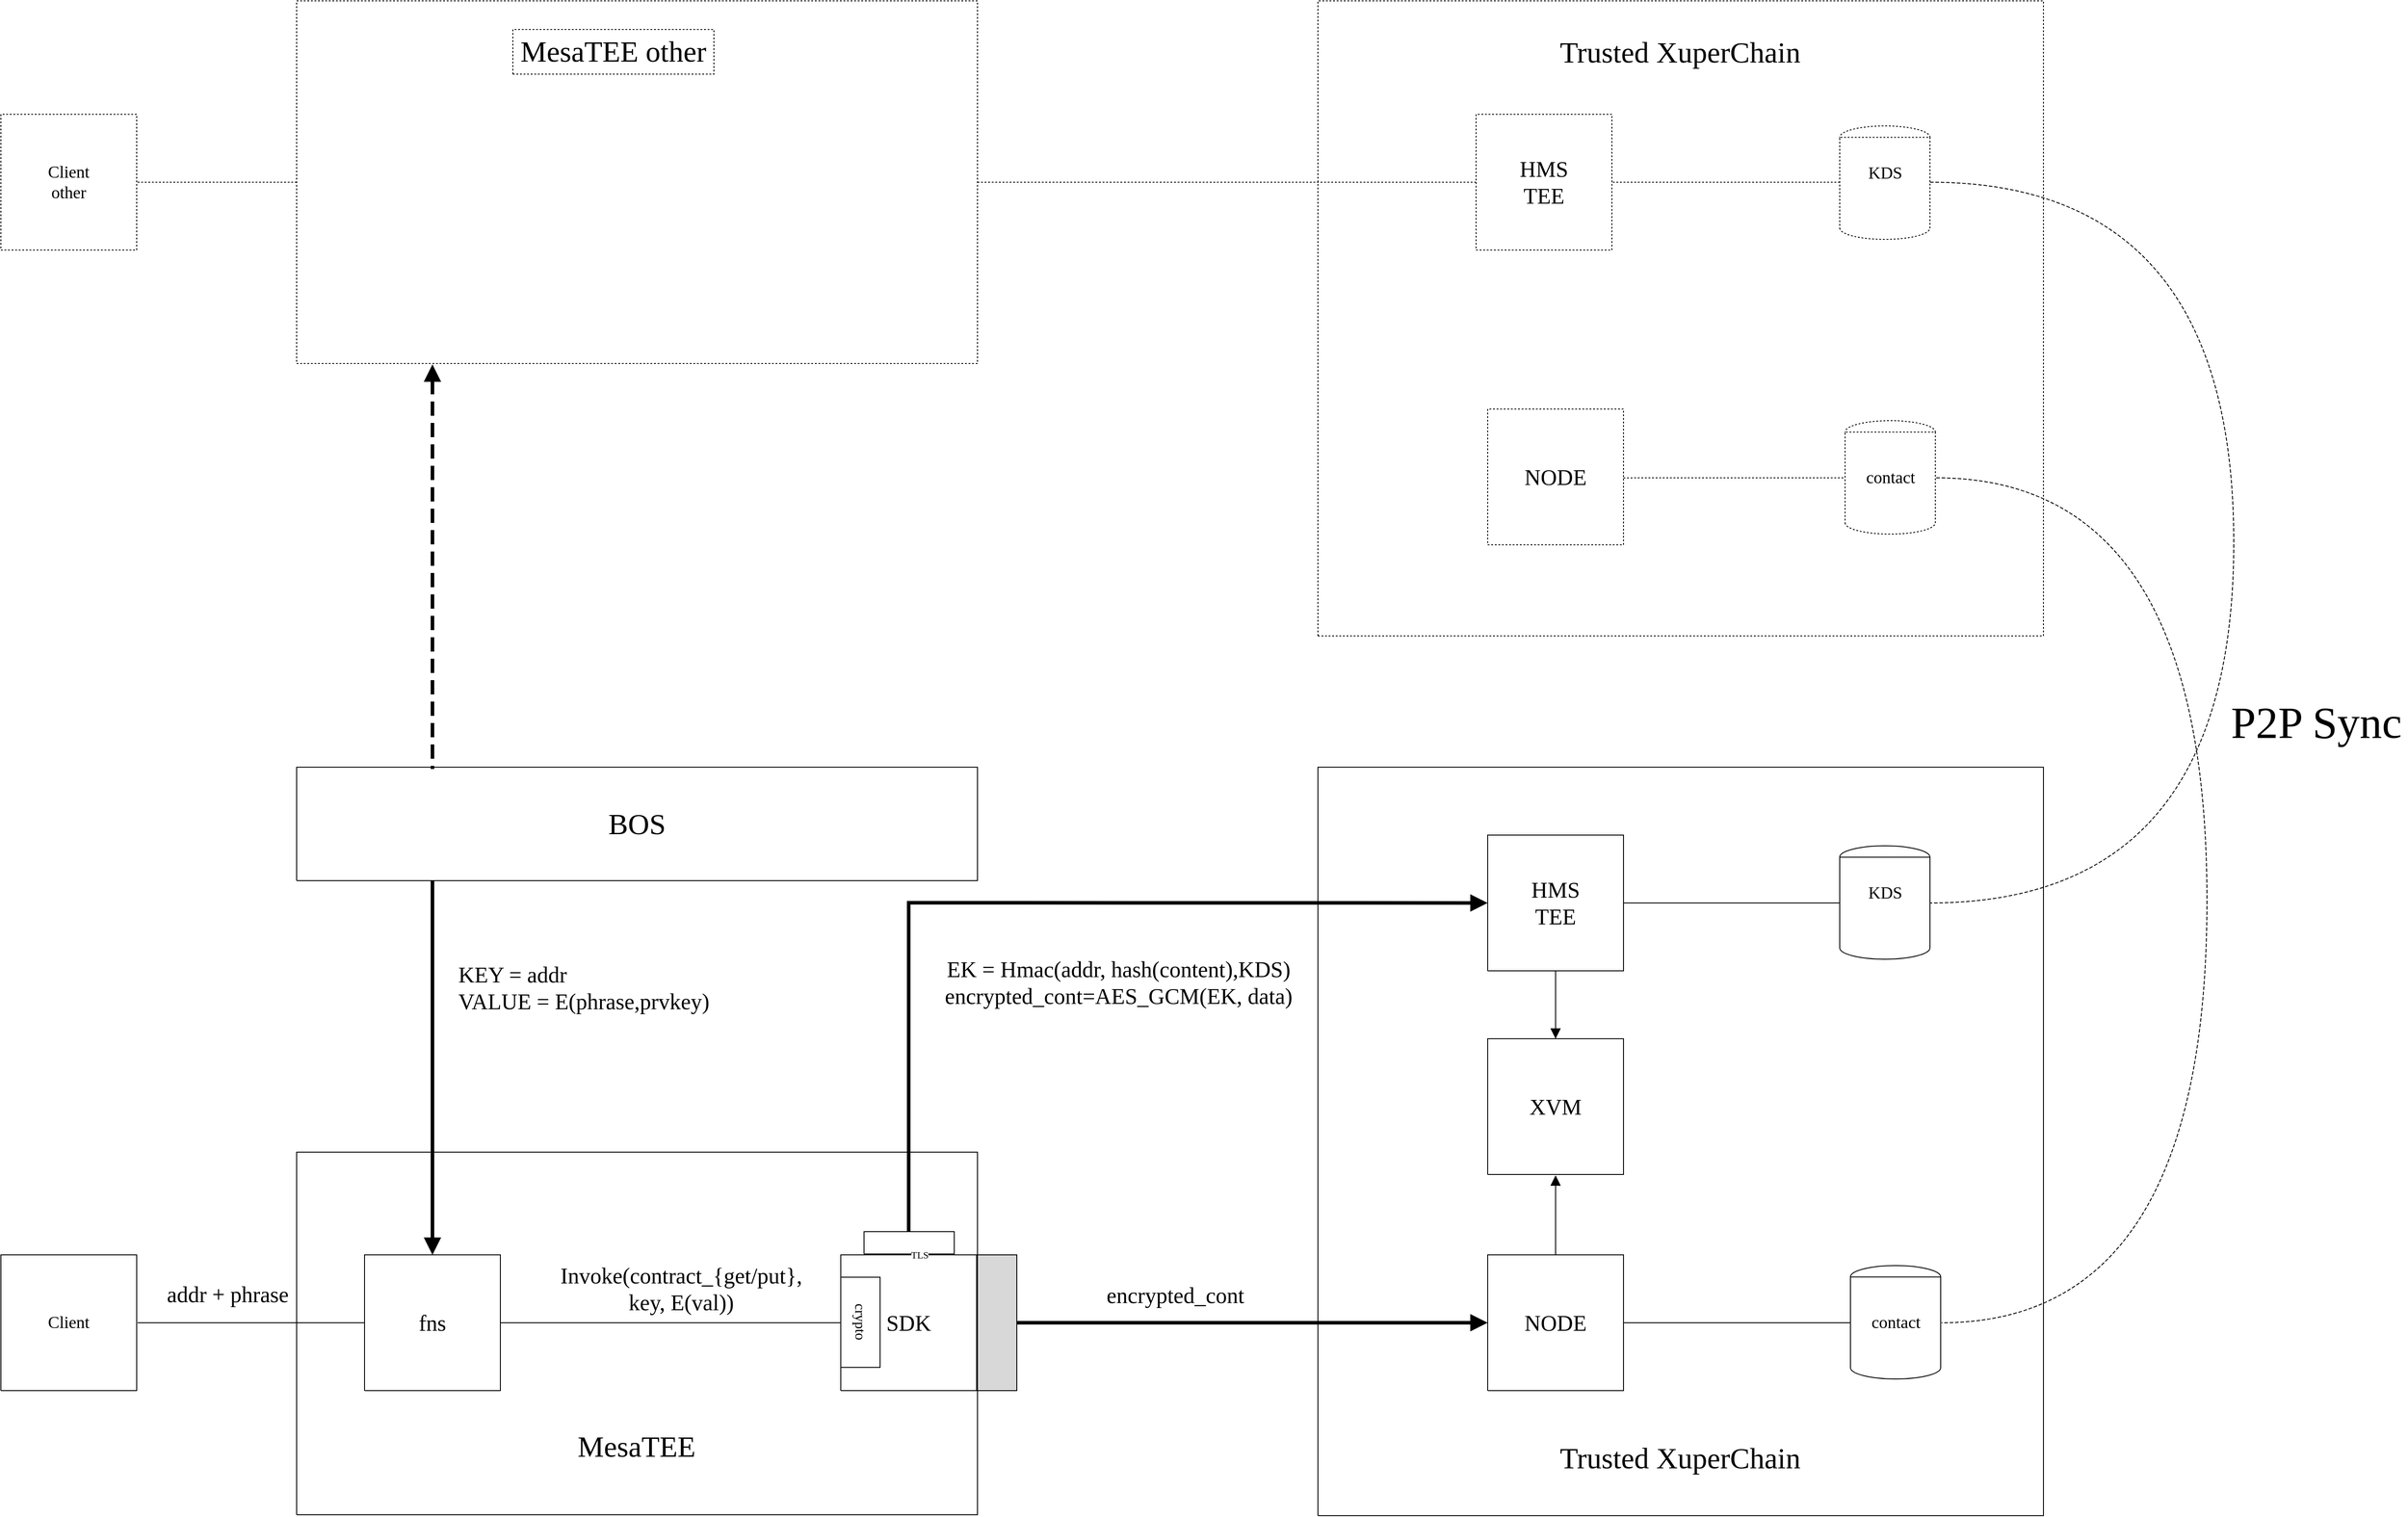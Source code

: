 <mxfile version="13.1.0" type="device"><diagram name="Page-1" id="Page-1"><mxGraphModel dx="3365" dy="1853" grid="1" gridSize="10" guides="1" tooltips="1" connect="1" arrows="1" fold="1" page="1" pageScale="1" pageWidth="827" pageHeight="1169" math="0" shadow="0"><root><mxCell id="0"/><mxCell id="1" value="Connector" parent="0"/><mxCell id="2" style="vsdxID=31;fillColor=#FFFFFF;gradientColor=none;shape=stencil(nZBLDoAgDERP0z3SIyjew0SURgSD+Lu9kMZoXLhwN9O+tukAlrNpJg1SzDH4QW/URgNYgZTkjA4UkwJUgGXng+6DX1zLfmoymdXo17xh5zmRJ6Q42BWCfc2oJfdAr+Yv+AP9Cb7OJ3H/2JG1HNGz/84klThPVCc=);labelBackgroundColor=none;rounded=0;html=1;whiteSpace=wrap;" parent="1" vertex="1"><mxGeometry x="762" y="1520" width="762" height="406" as="geometry"/></mxCell><mxCell id="3" style="vsdxID=13;fillColor=#FFFFFF;gradientColor=none;shape=stencil(nZBLDoAgDERP0z3SIyjew0SURgSD+Lu9kMZoXLhwN9O+tukAlrNpJg1SzDH4QW/URgNYgZTkjA4UkwJUgGXng+6DX1zLfmoymdXo17xh5zmRJ6Q42BWCfc2oJfdAr+Yv+AP9Cb7OJ3H/2JG1HNGz/84klThPVCc=);labelBackgroundColor=none;rounded=0;html=1;whiteSpace=wrap;" parent="1" vertex="1"><mxGeometry x="1905" y="1089" width="812" height="838" as="geometry"/></mxCell><mxCell id="4" value="&lt;font style=&quot;font-size:25px;font-family:Calibri;color:#000000;direction:ltr;letter-spacing:0px;line-height:120%;opacity:1&quot;&gt;SDK&lt;br/&gt;&lt;/font&gt;" style="verticalAlign=middle;align=center;vsdxID=1;fillColor=#FFFFFF;gradientColor=none;shape=stencil(nZBLDoAgDERP0z3SIyjew0SURgSD+Lu9kMZoXLhwN9O+tukAlrNpJg1SzDH4QW/URgNYgZTkjA4UkwJUgGXng+6DX1zLfmoymdXo17xh5zmRJ6Q42BWCfc2oJfdAr+Yv+AP9Cb7OJ3H/2JG1HNGz/84klThPVCc=);labelBackgroundColor=none;rounded=0;html=1;whiteSpace=wrap;" parent="1" vertex="1"><mxGeometry x="1371" y="1635" width="152" height="152" as="geometry"/></mxCell><mxCell id="5" value="&lt;font style=&quot;font-size:25px;font-family:Calibri;color:#000000;direction:ltr;letter-spacing:0px;line-height:120%;opacity:1&quot;&gt;HMS&lt;br/&gt;TEE&lt;br/&gt;&lt;/font&gt;" style="verticalAlign=middle;align=center;vsdxID=2;fillColor=#FFFFFF;gradientColor=none;shape=stencil(nZBLDoAgDERP0z3SIyjew0SURgSD+Lu9kMZoXLhwN9O+tukAlrNpJg1SzDH4QW/URgNYgZTkjA4UkwJUgGXng+6DX1zLfmoymdXo17xh5zmRJ6Q42BWCfc2oJfdAr+Yv+AP9Cb7OJ3H/2JG1HNGz/84klThPVCc=);labelBackgroundColor=none;rounded=0;html=1;whiteSpace=wrap;" parent="1" vertex="1"><mxGeometry x="2095" y="1165" width="152" height="152" as="geometry"/></mxCell><mxCell id="6" value="&lt;font style=&quot;font-size:25px;font-family:Calibri;color:#000000;direction:ltr;letter-spacing:0px;line-height:120%;opacity:1&quot;&gt;NODE&lt;br/&gt;&lt;/font&gt;" style="verticalAlign=middle;align=center;vsdxID=3;fillColor=#FFFFFF;gradientColor=none;shape=stencil(nZBLDoAgDERP0z3SIyjew0SURgSD+Lu9kMZoXLhwN9O+tukAlrNpJg1SzDH4QW/URgNYgZTkjA4UkwJUgGXng+6DX1zLfmoymdXo17xh5zmRJ6Q42BWCfc2oJfdAr+Yv+AP9Cb7OJ3H/2JG1HNGz/84klThPVCc=);labelBackgroundColor=none;rounded=0;html=1;whiteSpace=wrap;" parent="1" vertex="1"><mxGeometry x="2095" y="1635" width="152" height="152" as="geometry"/></mxCell><mxCell id="7" value="&lt;font style=&quot;font-size:25px;font-family:Calibri;color:#000000;direction:ltr;letter-spacing:0px;line-height:120%;opacity:1&quot;&gt;XVM&lt;br/&gt;&lt;/font&gt;" style="verticalAlign=middle;align=center;vsdxID=9;fillColor=#FFFFFF;gradientColor=none;shape=stencil(nZBLDoAgDERP0z3SIyjew0SURgSD+Lu9kMZoXLhwN9O+tukAlrNpJg1SzDH4QW/URgNYgZTkjA4UkwJUgGXng+6DX1zLfmoymdXo17xh5zmRJ6Q42BWCfc2oJfdAr+Yv+AP9Cb7OJ3H/2JG1HNGz/84klThPVCc=);labelBackgroundColor=none;rounded=0;html=1;whiteSpace=wrap;" parent="1" vertex="1"><mxGeometry x="2095" y="1393" width="152" height="152" as="geometry"/></mxCell><mxCell id="58" style="vsdxID=12;edgeStyle=none;startArrow=block;endArrow=none;startSize=9;endSize=9;spacingTop=0;spacingBottom=0;spacingLeft=0;spacingRight=0;verticalAlign=middle;html=1;labelBackgroundColor=#ffffff;rounded=0;" parent="1" edge="1"><mxGeometry relative="1" as="geometry"><mxPoint x="12" as="offset"/><Array as="points"/><mxPoint x="2171" y="1546" as="sourcePoint"/><mxPoint x="2171" y="1635" as="targetPoint"/></mxGeometry></mxCell><mxCell id="8" style="vsdxID=14;fillColor=#FFFFFF;gradientColor=none;shape=stencil(vVHRDsIgDPwaHkkQ4hfM+R+N6xgRx1LQ4d8LKcZpfPLBt7veXdu0wnRxggWFVjFROOPqhjQJcxBau3lCcqkgYXphujEQWgrXeWC+QHVWdAm32iFzTtWEVndmO6ZHdgKdikTNqfdspeZtND+TXzupLCG7KCkkSC7Mb0M9kEVZpsjRg205luKKuGzKP+/1v60KeB15dN7zj7b651NKiR9q+gc=);labelBackgroundColor=none;rounded=0;html=1;whiteSpace=wrap;" parent="1" vertex="1"><mxGeometry x="2489" y="1177" width="101" height="127" as="geometry"/></mxCell><mxCell id="9" style="vsdxID=15;fillColor=#FFFFFF;gradientColor=none;shape=stencil(nZHPDsIgDMafhiMJg3jwPOd7ENdtRISloMO3F1KMzn8Hb/3aX/s1LVNtmPQMTIoQ0R9hMX2cmNoxKY2bAE3MEVMdU+3gEUb0Z9eTnnUhS3TylzIhUZ8oHVJcSW1J7onUeMglrOSmoljZpup0lx9HicR1MoGjjzoa71auVuMIPNvwwepxVQoLwPyWrotZ4+C7c/OD/ZdcHyYHj3sOxlp6x3P99f45Rb9T3Q0=);labelBackgroundColor=none;rounded=0;html=1;whiteSpace=wrap;" parent="8" vertex="1"><mxGeometry width="101" height="127" as="geometry"/></mxCell><mxCell id="10" value="&lt;font style=&quot;font-size:19px;font-family:Calibri;color:#000000;direction:ltr;letter-spacing:0px;line-height:120%;opacity:1&quot;&gt;KDS&lt;br/&gt;&lt;br/&gt;&lt;/font&gt;" style="text;vsdxID=14;fillColor=none;gradientColor=none;labelBackgroundColor=none;rounded=0;html=1;whiteSpace=wrap;verticalAlign=middle;align=center;strokeColor=none;;html=1;" parent="8" vertex="1"><mxGeometry width="101.6" height="127" as="geometry"/></mxCell><mxCell id="11" style="vsdxID=20;fillColor=#FFFFFF;gradientColor=none;shape=stencil(vVHRDsIgDPwaHkkQ4hfM+R+N6xgRx1LQ4d8LKcZpfPLBt7veXdu0wnRxggWFVjFROOPqhjQJcxBau3lCcqkgYXphujEQWgrXeWC+QHVWdAm32iFzTtWEVndmO6ZHdgKdikTNqfdspeZtND+TXzupLCG7KCkkSC7Mb0M9kEVZpsjRg205luKKuGzKP+/1v60KeB15dN7zj7b651NKiR9q+gc=);labelBackgroundColor=none;rounded=0;html=1;whiteSpace=wrap;" parent="1" vertex="1"><mxGeometry x="2501" y="1647" width="101" height="127" as="geometry"/></mxCell><mxCell id="12" style="vsdxID=21;fillColor=#FFFFFF;gradientColor=none;shape=stencil(nZHPDsIgDMafhiMJg3jwPOd7ENdtRISloMO3F1KMzn8Hb/3aX/s1LVNtmPQMTIoQ0R9hMX2cmNoxKY2bAE3MEVMdU+3gEUb0Z9eTnnUhS3TylzIhUZ8oHVJcSW1J7onUeMglrOSmoljZpup0lx9HicR1MoGjjzoa71auVuMIPNvwwepxVQoLwPyWrotZ4+C7c/OD/ZdcHyYHj3sOxlp6x3P99f45Rb9T3Q0=);labelBackgroundColor=none;rounded=0;html=1;whiteSpace=wrap;" parent="11" vertex="1"><mxGeometry width="101" height="127" as="geometry"/></mxCell><mxCell id="13" value="&lt;font style=&quot;font-size:19px;font-family:Calibri;color:#000000;direction:ltr;letter-spacing:0px;line-height:120%;opacity:1&quot;&gt;contact&lt;br/&gt;&lt;/font&gt;" style="text;vsdxID=20;fillColor=none;gradientColor=none;labelBackgroundColor=none;rounded=0;html=1;whiteSpace=wrap;verticalAlign=middle;align=center;strokeColor=none;;html=1;" parent="11" vertex="1"><mxGeometry width="101.6" height="127" as="geometry"/></mxCell><mxCell id="14" value="&lt;font style=&quot;font-size:25px;font-family:Calibri;color:#000000;direction:ltr;letter-spacing:0px;line-height:120%;opacity:1&quot;&gt;fns&lt;br/&gt;&lt;/font&gt;" style="verticalAlign=middle;align=center;vsdxID=23;fillColor=#FFFFFF;gradientColor=none;shape=stencil(nZBLDoAgDERP0z3SIyjew0SURgSD+Lu9kMZoXLhwN9O+tukAlrNpJg1SzDH4QW/URgNYgZTkjA4UkwJUgGXng+6DX1zLfmoymdXo17xh5zmRJ6Q42BWCfc2oJfdAr+Yv+AP9Cb7OJ3H/2JG1HNGz/84klThPVCc=);labelBackgroundColor=none;rounded=0;html=1;whiteSpace=wrap;" parent="1" vertex="1"><mxGeometry x="838" y="1635" width="152" height="152" as="geometry"/></mxCell><mxCell id="15" value="&lt;font style=&quot;font-size:25px;font-family:Calibri;color:#000000;direction:ltr;letter-spacing:0px;line-height:120%;opacity:1&quot;&gt;Invoke(contract_{get/put}, &lt;br/&gt;key, E(val))&lt;br/&gt;&lt;/font&gt;" style="verticalAlign=middle;align=center;vsdxID=27;fillColor=none;gradientColor=none;shape=stencil(nZBLDoAgDERP0z3SIyjew0SURgSD+Lu9kMZoXLhwN9O+tukAlrNpJg1SzDH4QW/URgNYgZTkjA4UkwJUgGXng+6DX1zLfmoymdXo17xh5zmRJ6Q42BWCfc2oJfdAr+Yv+AP9Cb7OJ3H/2JG1HNGz/84klThPVCc=);strokeColor=none;labelBackgroundColor=none;rounded=0;html=1;whiteSpace=wrap;" parent="1" vertex="1"><mxGeometry x="1023" y="1641" width="339" height="63" as="geometry"/></mxCell><mxCell id="16" value="&lt;font style=&quot;font-size:25px;font-family:Calibri;color:#000000;direction:ltr;letter-spacing:0px;line-height:120%;opacity:1&quot;&gt;EK = Hmac(addr, hash(content),KDS)&lt;br/&gt;encrypted_cont=AES_GCM(EK, data)&lt;br/&gt;&lt;/font&gt;" style="verticalAlign=middle;align=center;vsdxID=29;fillColor=none;gradientColor=none;shape=stencil(nZBLDoAgDERP0z3SIyjew0SURgSD+Lu9kMZoXLhwN9O+tukAlrNpJg1SzDH4QW/URgNYgZTkjA4UkwJUgGXng+6DX1zLfmoymdXo17xh5zmRJ6Q42BWCfc2oJfdAr+Yv+AP9Cb7OJ3H/2JG1HNGz/84klThPVCc=);strokeColor=none;labelBackgroundColor=none;rounded=0;html=1;whiteSpace=wrap;" parent="1" vertex="1"><mxGeometry x="1384" y="1266" width="596" height="127" as="geometry"/></mxCell><mxCell id="17" value="&lt;font style=&quot;font-size:33px;font-family:Calibri;color:#000000;direction:ltr;letter-spacing:0px;line-height:120%;opacity:1&quot;&gt;MesaTEE&lt;br/&gt;&lt;/font&gt;" style="verticalAlign=middle;align=center;vsdxID=32;fillColor=none;gradientColor=none;shape=stencil(nZBLDoAgDERP0z3SIyjew0SURgSD+Lu9kMZoXLhwN9O+tukAlrNpJg1SzDH4QW/URgNYgZTkjA4UkwJUgGXng+6DX1zLfmoymdXo17xh5zmRJ6Q42BWCfc2oJfdAr+Yv+AP9Cb7OJ3H/2JG1HNGz/84klThPVCc=);strokeColor=none;labelBackgroundColor=none;rounded=0;html=1;whiteSpace=wrap;" parent="1" vertex="1"><mxGeometry x="1030" y="1825" width="225" height="50" as="geometry"/></mxCell><mxCell id="18" style="vsdxID=34;fillColor=#FFFFFF;gradientColor=none;shape=stencil(nZBLDoAgDERP0z3SIyjew0SURgSD+Lu9kMZoXLhwN9O+tukAlrNpJg1SzDH4QW/URgNYgZTkjA4UkwJUgGXng+6DX1zLfmoymdXo17xh5zmRJ6Q42BWCfc2oJfdAr+Yv+AP9Cb7OJ3H/2JG1HNGz/84klThPVCc=);labelBackgroundColor=none;rounded=0;html=1;whiteSpace=wrap;" parent="1" vertex="1"><mxGeometry x="1371" y="1660" width="44" height="101" as="geometry"/></mxCell><mxCell id="19" value="&lt;font style=&quot;font-size:16px;font-family:Calibri;color:#000000;direction:ltr;letter-spacing:0px;line-height:120%;opacity:1&quot;&gt;crypto&lt;br/&gt;&lt;/font&gt;" style="text;vsdxID=34;fillColor=none;gradientColor=none;labelBackgroundColor=none;rounded=0;html=1;whiteSpace=wrap;verticalAlign=middle;align=center;strokeColor=none;horizontal=0;rotation=179.43;;html=1;" parent="18" vertex="1"><mxGeometry y="-0.6" width="44.45" height="101.6" as="geometry"/></mxCell><mxCell id="20" value="&lt;font style=&quot;font-size:19px;font-family:Calibri;color:#000000;direction:ltr;letter-spacing:0px;line-height:120%;opacity:1&quot;&gt;Client&lt;br/&gt;&lt;/font&gt;" style="verticalAlign=middle;align=center;vsdxID=37;fillColor=#FFFFFF;gradientColor=none;shape=stencil(nZBLDoAgDERP0z3SIyjew0SURgSD+Lu9kMZoXLhwN9O+tukAlrNpJg1SzDH4QW/URgNYgZTkjA4UkwJUgGXng+6DX1zLfmoymdXo17xh5zmRJ6Q42BWCfc2oJfdAr+Yv+AP9Cb7OJ3H/2JG1HNGz/84klThPVCc=);labelBackgroundColor=none;rounded=0;html=1;whiteSpace=wrap;" parent="1" vertex="1"><mxGeometry x="431" y="1635" width="152" height="152" as="geometry"/></mxCell><mxCell id="21" value="&lt;font style=&quot;font-size:33px;font-family:Calibri;color:#000000;direction:ltr;letter-spacing:0px;line-height:120%;opacity:1&quot;&gt;BOS&lt;br/&gt;&lt;/font&gt;" style="verticalAlign=middle;align=center;vsdxID=38;fillColor=#FFFFFF;gradientColor=none;shape=stencil(nZBLDoAgDERP0z3SIyjew0SURgSD+Lu9kMZoXLhwN9O+tukAlrNpJg1SzDH4QW/URgNYgZTkjA4UkwJUgGXng+6DX1zLfmoymdXo17xh5zmRJ6Q42BWCfc2oJfdAr+Yv+AP9Cb7OJ3H/2JG1HNGz/84klThPVCc=);labelBackgroundColor=none;rounded=0;html=1;whiteSpace=wrap;" parent="1" vertex="1"><mxGeometry x="762" y="1089" width="762" height="127" as="geometry"/></mxCell><mxCell id="22" style="vsdxID=39;fillColor=#FFFFFF;gradientColor=none;shape=stencil(nZBLDoAgDERP0z3SIyjew0SURgSD+Lu9kMZoXLhwN9O+tukAlrNpJg1SzDH4QW/URgNYgZTkjA4UkwJUgGXng+6DX1zLfmoymdXo17xh5zmRJ6Q42BWCfc2oJfdAr+Yv+AP9Cb7OJ3H/2JG1HNGz/84klThPVCc=);labelBackgroundColor=none;rounded=0;html=1;whiteSpace=wrap;" parent="1" vertex="1"><mxGeometry x="1397" y="1609" width="101" height="25" as="geometry"/></mxCell><mxCell id="23" style="vsdxID=51;fillColor=#d8d8d8;gradientColor=none;shape=stencil(nZBLDoAgDERP0z3SIyjew0SURgSD+Lu9kMZoXLhwN9O+tukAlrNpJg1SzDH4QW/URgNYgZTkjA4UkwJUgGXng+6DX1zLfmoymdXo17xh5zmRJ6Q42BWCfc2oJfdAr+Yv+AP9Cb7OJ3H/2JG1HNGz/84klThPVCc=);labelBackgroundColor=none;rounded=0;html=1;whiteSpace=wrap;" parent="1" vertex="1"><mxGeometry x="1524" y="1635" width="44" height="152" as="geometry"/></mxCell><mxCell id="24" value="&lt;p style=&quot;align:left;margin-left:0;margin-right:0;margin-top:0px;margin-bottom:0px;text-indent:0;valign:middle;direction:ltr;&quot;&gt;&lt;font style=&quot;font-size:25px;font-family:Calibri;color:#000000;direction:ltr;letter-spacing:0px;line-height:120%;opacity:1&quot;&gt;KEY = addr&lt;br/&gt;VALUE = E(phrase,prvkey)&lt;br/&gt;&lt;/font&gt;&lt;/p&gt;" style="verticalAlign=middle;align=left;vsdxID=53;fillColor=none;gradientColor=none;shape=stencil(nZBLDoAgDERP0z3SIyjew0SURgSD+Lu9kMZoXLhwN9O+tukAlrNpJg1SzDH4QW/URgNYgZTkjA4UkwJUgGXng+6DX1zLfmoymdXo17xh5zmRJ6Q42BWCfc2oJfdAr+Yv+AP9Cb7OJ3H/2JG1HNGz/84klThPVCc=);strokeColor=none;labelBackgroundColor=none;rounded=0;html=1;whiteSpace=wrap;" parent="1" vertex="1"><mxGeometry x="941" y="1285" width="469" height="101" as="geometry"/></mxCell><mxCell id="25" value="&lt;font style=&quot;font-size:33px;font-family:Calibri;color:#000000;direction:ltr;letter-spacing:0px;line-height:120%;opacity:1&quot;&gt;Trusted XuperChain&lt;br/&gt;&lt;/font&gt;" style="verticalAlign=middle;align=center;vsdxID=54;fillColor=none;gradientColor=none;shape=stencil(nZBLDoAgDERP0z3SIyjew0SURgSD+Lu9kMZoXLhwN9O+tukAlrNpJg1SzDH4QW/URgNYgZTkjA4UkwJUgGXng+6DX1zLfmoymdXo17xh5zmRJ6Q42BWCfc2oJfdAr+Yv+AP9Cb7OJ3H/2JG1HNGz/84klThPVCc=);strokeColor=none;labelBackgroundColor=none;rounded=0;html=1;whiteSpace=wrap;" parent="1" vertex="1"><mxGeometry x="2141" y="1812" width="339" height="101" as="geometry"/></mxCell><mxCell id="26" value="&lt;font style=&quot;font-size:25px;font-family:Calibri;color:#000000;direction:ltr;letter-spacing:0px;line-height:120%;opacity:1&quot;&gt;encrypted_cont&lt;br/&gt;&lt;/font&gt;" style="verticalAlign=middle;align=center;vsdxID=57;fillColor=none;gradientColor=none;shape=stencil(nZBLDoAgDERP0z3SIyjew0SURgSD+Lu9kMZoXLhwN9O+tukAlrNpJg1SzDH4QW/URgNYgZTkjA4UkwJUgGXng+6DX1zLfmoymdXo17xh5zmRJ6Q42BWCfc2oJfdAr+Yv+AP9Cb7OJ3H/2JG1HNGz/84klThPVCc=);strokeColor=none;labelBackgroundColor=none;rounded=0;html=1;whiteSpace=wrap;" parent="1" vertex="1"><mxGeometry x="1511" y="1616" width="469" height="127" as="geometry"/></mxCell><mxCell id="27" value="&lt;font style=&quot;font-size:25px;font-family:Calibri;color:#000000;direction:ltr;letter-spacing:0px;line-height:120%;opacity:1&quot;&gt;addr + phrase&lt;br/&gt;&lt;/font&gt;" style="verticalAlign=middle;align=center;vsdxID=58;fillColor=none;gradientColor=none;shape=stencil(nZBLDoAgDERP0z3SIyjew0SURgSD+Lu9kMZoXLhwN9O+tukAlrNpJg1SzDH4QW/URgNYgZTkjA4UkwJUgGXng+6DX1zLfmoymdXo17xh5zmRJ6Q42BWCfc2oJfdAr+Yv+AP9Cb7OJ3H/2JG1HNGz/84klThPVCc=);strokeColor=none;labelBackgroundColor=none;rounded=0;html=1;whiteSpace=wrap;" parent="1" vertex="1"><mxGeometry x="597" y="1660" width="176" height="38" as="geometry"/></mxCell><mxCell id="28" style="vsdxID=60;fillColor=#FFFFFF;gradientColor=none;shape=stencil(nZBLDoAgDERP0z3SIyjew0SURgSD+Lu9kMZoXLhwN9O+tukAlrNpJg1SzDH4QW/URgNYgZTkjA4UkwJUgGXng+6DX1zLfmoymdXo17xh5zmRJ6Q42BWCfc2oJfdAr+Yv+AP9Cb7OJ3H/2JG1HNGz/84klThPVCc=);dashed=1;dashPattern=2.00 2.00;labelBackgroundColor=none;rounded=0;html=1;whiteSpace=wrap;" parent="1" vertex="1"><mxGeometry x="762" y="231" width="762" height="406" as="geometry"/></mxCell><mxCell id="29" style="vsdxID=61;fillColor=#FFFFFF;gradientColor=none;shape=stencil(nZBLDoAgDERP0z3SIyjew0SURgSD+Lu9kMZoXLhwN9O+tukAlrNpJg1SzDH4QW/URgNYgZTkjA4UkwJUgGXng+6DX1zLfmoymdXo17xh5zmRJ6Q42BWCfc2oJfdAr+Yv+AP9Cb7OJ3H/2JG1HNGz/84klThPVCc=);dashed=1;dashPattern=2.00 2.00;labelBackgroundColor=none;rounded=0;html=1;whiteSpace=wrap;" parent="1" vertex="1"><mxGeometry x="1905" y="231" width="812" height="711" as="geometry"/></mxCell><mxCell id="30" value="&lt;font style=&quot;font-size:25px;font-family:Calibri;color:#000000;direction:ltr;letter-spacing:0px;line-height:120%;opacity:1&quot;&gt;HMS&lt;br/&gt;TEE&lt;br/&gt;&lt;/font&gt;" style="verticalAlign=middle;align=center;vsdxID=62;fillColor=#FFFFFF;gradientColor=none;shape=stencil(nZBLDoAgDERP0z3SIyjew0SURgSD+Lu9kMZoXLhwN9O+tukAlrNpJg1SzDH4QW/URgNYgZTkjA4UkwJUgGXng+6DX1zLfmoymdXo17xh5zmRJ6Q42BWCfc2oJfdAr+Yv+AP9Cb7OJ3H/2JG1HNGz/84klThPVCc=);dashed=1;dashPattern=2.00 2.00;labelBackgroundColor=none;rounded=0;html=1;whiteSpace=wrap;" parent="1" vertex="1"><mxGeometry x="2082" y="358" width="152" height="152" as="geometry"/></mxCell><mxCell id="31" value="&lt;font style=&quot;font-size:25px;font-family:Calibri;color:#000000;direction:ltr;letter-spacing:0px;line-height:120%;opacity:1&quot;&gt;NODE&lt;br/&gt;&lt;/font&gt;" style="verticalAlign=middle;align=center;vsdxID=63;fillColor=#FFFFFF;gradientColor=none;shape=stencil(nZBLDoAgDERP0z3SIyjew0SURgSD+Lu9kMZoXLhwN9O+tukAlrNpJg1SzDH4QW/URgNYgZTkjA4UkwJUgGXng+6DX1zLfmoymdXo17xh5zmRJ6Q42BWCfc2oJfdAr+Yv+AP9Cb7OJ3H/2JG1HNGz/84klThPVCc=);dashed=1;dashPattern=2.00 2.00;labelBackgroundColor=none;rounded=0;html=1;whiteSpace=wrap;" parent="1" vertex="1"><mxGeometry x="2095" y="688" width="152" height="152" as="geometry"/></mxCell><mxCell id="32" style="vsdxID=64;fillColor=#FFFFFF;gradientColor=none;shape=stencil(vVHRDsIgDPwaHkkQ4hfM+R+N6xgRx1LQ4d8LKcZpfPLBt7veXdu0wnRxggWFVjFROOPqhjQJcxBau3lCcqkgYXphujEQWgrXeWC+QHVWdAm32iFzTtWEVndmO6ZHdgKdikTNqfdspeZtND+TXzupLCG7KCkkSC7Mb0M9kEVZpsjRg205luKKuGzKP+/1v60KeB15dN7zj7b651NKiR9q+gc=);dashed=1;dashPattern=2.00 2.00;labelBackgroundColor=none;rounded=0;html=1;whiteSpace=wrap;" parent="1" vertex="1"><mxGeometry x="2489" y="371" width="101" height="127" as="geometry"/></mxCell><mxCell id="33" style="vsdxID=65;fillColor=#FFFFFF;gradientColor=none;shape=stencil(nZHPDsIgDMafhiMJg3jwPOd7ENdtRISloMO3F1KMzn8Hb/3aX/s1LVNtmPQMTIoQ0R9hMX2cmNoxKY2bAE3MEVMdU+3gEUb0Z9eTnnUhS3TylzIhUZ8oHVJcSW1J7onUeMglrOSmoljZpup0lx9HicR1MoGjjzoa71auVuMIPNvwwepxVQoLwPyWrotZ4+C7c/OD/ZdcHyYHj3sOxlp6x3P99f45Rb9T3Q0=);dashed=1;dashPattern=2.00 2.00;labelBackgroundColor=none;rounded=0;html=1;whiteSpace=wrap;" parent="32" vertex="1"><mxGeometry width="101" height="127" as="geometry"/></mxCell><mxCell id="34" value="&lt;font style=&quot;font-size:19px;font-family:Calibri;color:#000000;direction:ltr;letter-spacing:0px;line-height:120%;opacity:1&quot;&gt;KDS&lt;br/&gt;&lt;br/&gt;&lt;/font&gt;" style="text;vsdxID=64;fillColor=none;gradientColor=none;dashed=1;dashPattern=2.00 2.00;labelBackgroundColor=none;rounded=0;html=1;whiteSpace=wrap;verticalAlign=middle;align=center;strokeColor=none;;html=1;" parent="32" vertex="1"><mxGeometry width="101.6" height="127" as="geometry"/></mxCell><mxCell id="35" style="vsdxID=66;fillColor=#FFFFFF;gradientColor=none;shape=stencil(vVHRDsIgDPwaHkkQ4hfM+R+N6xgRx1LQ4d8LKcZpfPLBt7veXdu0wnRxggWFVjFROOPqhjQJcxBau3lCcqkgYXphujEQWgrXeWC+QHVWdAm32iFzTtWEVndmO6ZHdgKdikTNqfdspeZtND+TXzupLCG7KCkkSC7Mb0M9kEVZpsjRg205luKKuGzKP+/1v60KeB15dN7zj7b651NKiR9q+gc=);dashed=1;dashPattern=2.00 2.00;labelBackgroundColor=none;rounded=0;html=1;whiteSpace=wrap;" parent="1" vertex="1"><mxGeometry x="2495" y="701" width="101" height="127" as="geometry"/></mxCell><mxCell id="36" style="vsdxID=67;fillColor=#FFFFFF;gradientColor=none;shape=stencil(nZHPDsIgDMafhiMJg3jwPOd7ENdtRISloMO3F1KMzn8Hb/3aX/s1LVNtmPQMTIoQ0R9hMX2cmNoxKY2bAE3MEVMdU+3gEUb0Z9eTnnUhS3TylzIhUZ8oHVJcSW1J7onUeMglrOSmoljZpup0lx9HicR1MoGjjzoa71auVuMIPNvwwepxVQoLwPyWrotZ4+C7c/OD/ZdcHyYHj3sOxlp6x3P99f45Rb9T3Q0=);dashed=1;dashPattern=2.00 2.00;labelBackgroundColor=none;rounded=0;html=1;whiteSpace=wrap;" parent="35" vertex="1"><mxGeometry width="101" height="127" as="geometry"/></mxCell><mxCell id="37" value="&lt;font style=&quot;font-size:19px;font-family:Calibri;color:#000000;direction:ltr;letter-spacing:0px;line-height:120%;opacity:1&quot;&gt;contact&lt;br/&gt;&lt;/font&gt;" style="text;vsdxID=66;fillColor=none;gradientColor=none;dashed=1;dashPattern=2.00 2.00;labelBackgroundColor=none;rounded=0;html=1;whiteSpace=wrap;verticalAlign=middle;align=center;strokeColor=none;;html=1;" parent="35" vertex="1"><mxGeometry width="101.6" height="127" as="geometry"/></mxCell><mxCell id="59" style="vsdxID=77;edgeStyle=none;dashed=1;dashPattern=4.00 2.00;startArrow=block;endArrow=none;startSize=9;endSize=9;strokeWidth=4;spacingTop=0;spacingBottom=0;spacingLeft=0;spacingRight=0;verticalAlign=middle;html=1;labelBackgroundColor=#ffffff;rounded=0;" parent="1" edge="1"><mxGeometry relative="1" as="geometry"><mxPoint x="12" as="offset"/><Array as="points"/><mxPoint x="914" y="638" as="sourcePoint"/><mxPoint x="914" y="1091" as="targetPoint"/></mxGeometry></mxCell><mxCell id="38" value="&lt;font style=&quot;font-size:33px;font-family:Calibri;color:#000000;direction:ltr;letter-spacing:0px;line-height:120%;opacity:1&quot;&gt;MesaTEE other&lt;br/&gt;&lt;/font&gt;" style="verticalAlign=middle;align=center;vsdxID=74;fillColor=none;gradientColor=none;shape=stencil(nZBLDoAgDERP0z3SIyjew0SURgSD+Lu9kMZoXLhwN9O+tukAlrNpJg1SzDH4QW/URgNYgZTkjA4UkwJUgGXng+6DX1zLfmoymdXo17xh5zmRJ6Q42BWCfc2oJfdAr+Yv+AP9Cb7OJ3H/2JG1HNGz/84klThPVCc=);dashed=1;dashPattern=2.00 2.00;labelBackgroundColor=none;rounded=0;html=1;whiteSpace=wrap;" parent="1" vertex="1"><mxGeometry x="1004" y="263" width="225" height="50" as="geometry"/></mxCell><mxCell id="39" value="&lt;font style=&quot;font-size:19px;font-family:Calibri;color:#000000;direction:ltr;letter-spacing:0px;line-height:120%;opacity:1&quot;&gt;Client&lt;br/&gt;other&lt;br/&gt;&lt;/font&gt;" style="verticalAlign=middle;align=center;vsdxID=78;fillColor=#FFFFFF;gradientColor=none;shape=stencil(nZBLDoAgDERP0z3SIyjew0SURgSD+Lu9kMZoXLhwN9O+tukAlrNpJg1SzDH4QW/URgNYgZTkjA4UkwJUgGXng+6DX1zLfmoymdXo17xh5zmRJ6Q42BWCfc2oJfdAr+Yv+AP9Cb7OJ3H/2JG1HNGz/84klThPVCc=);dashed=1;dashPattern=2.00 2.00;labelBackgroundColor=none;rounded=0;html=1;whiteSpace=wrap;" parent="1" vertex="1"><mxGeometry x="431" y="358" width="152" height="152" as="geometry"/></mxCell><mxCell id="40" value="&lt;font style=&quot;font-size:50px;font-family:Calibri;color:#000000;direction:ltr;letter-spacing:0px;line-height:120%;opacity:1&quot;&gt;P2P Sync&lt;br/&gt;&lt;/font&gt;" style="verticalAlign=middle;align=center;vsdxID=80;fillColor=none;gradientColor=none;shape=stencil(nZBLDoAgDERP0z3SIyjew0SURgSD+Lu9kMZoXLhwN9O+tukAlrNpJg1SzDH4QW/URgNYgZTkjA4UkwJUgGXng+6DX1zLfmoymdXo17xh5zmRJ6Q42BWCfc2oJfdAr+Yv+AP9Cb7OJ3H/2JG1HNGz/84klThPVCc=);strokeColor=none;labelBackgroundColor=none;rounded=0;html=1;whiteSpace=wrap;" parent="1" vertex="1"><mxGeometry x="2921" y="962" width="203" height="152" as="geometry"/></mxCell><mxCell id="41" value="&lt;font style=&quot;font-size:33px;font-family:Calibri;color:#000000;direction:ltr;letter-spacing:0px;line-height:120%;opacity:1&quot;&gt;Trusted XuperChain&lt;br/&gt;&lt;/font&gt;" style="verticalAlign=middle;align=center;vsdxID=82;fillColor=none;gradientColor=none;shape=stencil(nZBLDoAgDERP0z3SIyjew0SURgSD+Lu9kMZoXLhwN9O+tukAlrNpJg1SzDH4QW/URgNYgZTkjA4UkwJUgGXng+6DX1zLfmoymdXo17xh5zmRJ6Q42BWCfc2oJfdAr+Yv+AP9Cb7OJ3H/2JG1HNGz/84klThPVCc=);strokeColor=none;labelBackgroundColor=none;rounded=0;html=1;whiteSpace=wrap;" parent="1" vertex="1"><mxGeometry x="2141" y="238" width="339" height="101" as="geometry"/></mxCell><mxCell id="42" style="vsdxID=79;edgeStyle=none;dashed=1;dashPattern=2.00 2.00;startArrow=none;endArrow=none;startSize=9;endSize=9;spacingTop=0;spacingBottom=0;spacingLeft=0;spacingRight=0;verticalAlign=middle;html=1;labelBackgroundColor=#ffffff;rounded=0;exitX=1.007;exitY=0.5;exitDx=0;exitDy=0;exitPerimeter=0;entryX=0;entryY=0.5;entryDx=0;entryDy=0;entryPerimeter=0;" parent="1" source="39" target="28" edge="1"><mxGeometry relative="1" as="geometry"><mxPoint x="-1" as="offset"/><Array as="points"/></mxGeometry></mxCell><mxCell id="43" style="vsdxID=75;edgeStyle=none;dashed=1;dashPattern=2.00 2.00;startArrow=none;endArrow=none;startSize=9;endSize=9;spacingTop=0;spacingBottom=0;spacingLeft=0;spacingRight=0;verticalAlign=middle;html=1;labelBackgroundColor=#ffffff;rounded=0;exitX=1;exitY=0.5;exitDx=0;exitDy=0;exitPerimeter=0;entryX=0;entryY=0.5;entryDx=0;entryDy=0;entryPerimeter=0;" parent="1" source="28" target="30" edge="1"><mxGeometry relative="1" as="geometry"><mxPoint as="offset"/><Array as="points"/></mxGeometry></mxCell><mxCell id="44" value="" style="vsdxID=40;edgeStyle=none;startArrow=none;endArrow=block;startSize=9;endSize=9;strokeWidth=4;spacingTop=0;spacingBottom=0;spacingLeft=0;spacingRight=0;verticalAlign=middle;html=1;labelBackgroundColor=#ffffff;rounded=0;align=center;exitX=0.495;exitY=0;exitDx=0;exitDy=0;exitPerimeter=0;entryX=0;entryY=0.5;entryDx=0;entryDy=0;entryPerimeter=0;" parent="1" source="22" target="5" edge="1"><mxGeometry relative="1" as="geometry"><mxPoint as="offset"/><Array as="points"><mxPoint x="1447" y="1240.7"/></Array></mxGeometry></mxCell><mxCell id="45" value="&lt;font style=&quot;font-size:11px;font-family:Calibri;color:#000000;direction:ltr;letter-spacing:0px;line-height:120%;opacity:1&quot;&gt;TLS&lt;br/&gt;&lt;/font&gt;" style="vsdxID=4;edgeStyle=none;startArrow=none;endArrow=none;startSize=9;endSize=9;spacingTop=0;spacingBottom=0;spacingLeft=0;spacingRight=0;verticalAlign=middle;html=1;labelBackgroundColor=#ffffff;rounded=0;align=center;exitX=0.5;exitY=0;exitDx=0;exitDy=0;exitPerimeter=0;entryX=0.495;entryY=1.04;entryDx=0;entryDy=0;entryPerimeter=0;" parent="1" source="4" target="22" edge="1"><mxGeometry relative="1" as="geometry"><mxPoint x="12" as="offset"/><Array as="points"/></mxGeometry></mxCell><mxCell id="46" style="vsdxID=8;edgeStyle=none;startArrow=none;endArrow=block;startSize=9;endSize=9;strokeWidth=4;spacingTop=0;spacingBottom=0;spacingLeft=0;spacingRight=0;verticalAlign=middle;html=1;labelBackgroundColor=#ffffff;rounded=0;exitX=1;exitY=0.5;exitDx=0;exitDy=0;exitPerimeter=0;entryX=0;entryY=0.5;entryDx=0;entryDy=0;entryPerimeter=0;" parent="1" source="23" target="6" edge="1"><mxGeometry relative="1" as="geometry"><mxPoint x="-1" as="offset"/><Array as="points"/></mxGeometry></mxCell><mxCell id="47" style="vsdxID=73;edgeStyle=orthogonalEdgeStyle;dashed=1;dashPattern=4.00 2.00;startArrow=none;endArrow=none;startSize=9;endSize=9;spacingTop=0;spacingBottom=0;spacingLeft=0;spacingRight=0;verticalAlign=middle;html=1;labelBackgroundColor=#ffffff;rounded=0;exitX=1.01;exitY=0.504;exitDx=0;exitDy=0;exitPerimeter=0;entryX=1.01;entryY=0.504;entryDx=0;entryDy=0;entryPerimeter=0;curved=1;" parent="1" source="35" target="11" edge="1"><mxGeometry relative="1" as="geometry"><Array as="points"><mxPoint x="2900" y="765"/><mxPoint x="2900" y="1711"/></Array></mxGeometry></mxCell><mxCell id="48" style="vsdxID=72;edgeStyle=orthogonalEdgeStyle;dashed=1;dashPattern=4.00 2.00;startArrow=none;endArrow=none;startSize=9;endSize=9;spacingTop=0;spacingBottom=0;spacingLeft=0;spacingRight=0;verticalAlign=middle;html=1;labelBackgroundColor=#ffffff;rounded=0;exitX=1;exitY=0.496;exitDx=0;exitDy=0;exitPerimeter=0;entryX=1;entryY=0.504;entryDx=0;entryDy=0;entryPerimeter=0;curved=1;" parent="1" source="32" target="8" edge="1"><mxGeometry relative="1" as="geometry"><Array as="points"><mxPoint x="2930" y="434"/><mxPoint x="2930" y="1241"/></Array></mxGeometry></mxCell><mxCell id="49" style="vsdxID=71;edgeStyle=none;dashed=1;dashPattern=2.00 2.00;startArrow=none;endArrow=none;startSize=9;endSize=9;spacingTop=0;spacingBottom=0;spacingLeft=0;spacingRight=0;verticalAlign=middle;html=1;labelBackgroundColor=#ffffff;rounded=0;exitX=1;exitY=0.507;exitDx=0;exitDy=0;exitPerimeter=0;entryX=0;entryY=0.504;entryDx=0;entryDy=0;entryPerimeter=0;" parent="1" source="31" target="35" edge="1"><mxGeometry relative="1" as="geometry"><mxPoint x="-1" as="offset"/><Array as="points"/></mxGeometry></mxCell><mxCell id="50" style="vsdxID=70;edgeStyle=none;dashed=1;dashPattern=2.00 2.00;startArrow=none;endArrow=none;startSize=9;endSize=9;spacingTop=0;spacingBottom=0;spacingLeft=0;spacingRight=0;verticalAlign=middle;html=1;labelBackgroundColor=#ffffff;rounded=0;exitX=1.007;exitY=0.5;exitDx=0;exitDy=0;exitPerimeter=0;entryX=0;entryY=0.496;entryDx=0;entryDy=0;entryPerimeter=0;" parent="1" source="30" target="32" edge="1"><mxGeometry relative="1" as="geometry"><mxPoint as="offset"/><Array as="points"/></mxGeometry></mxCell><mxCell id="51" style="vsdxID=50;edgeStyle=none;startArrow=none;endArrow=none;startSize=9;endSize=9;spacingTop=0;spacingBottom=0;spacingLeft=0;spacingRight=0;verticalAlign=middle;html=1;labelBackgroundColor=#ffffff;rounded=0;exitX=1.007;exitY=0.5;exitDx=0;exitDy=0;exitPerimeter=0;entryX=0;entryY=0.5;entryDx=0;entryDy=0;entryPerimeter=0;" parent="1" source="20" target="14" edge="1"><mxGeometry relative="1" as="geometry"><mxPoint as="offset"/><Array as="points"/></mxGeometry></mxCell><mxCell id="52" parent="1" vertex="1"><mxGeometry x="914" y="1216" as="geometry"/></mxCell><mxCell id="53" style="vsdxID=41;edgeStyle=none;startArrow=block;endArrow=none;startSize=9;endSize=9;strokeWidth=4;spacingTop=0;spacingBottom=0;spacingLeft=0;spacingRight=0;verticalAlign=middle;html=1;labelBackgroundColor=#ffffff;rounded=0;exitX=0.5;exitY=0;exitDx=0;exitDy=0;exitPerimeter=0;" parent="1" source="14" target="52" edge="1"><mxGeometry relative="1" as="geometry"><mxPoint x="12" as="offset"/><Array as="points"/></mxGeometry></mxCell><mxCell id="54" style="vsdxID=28;edgeStyle=none;startArrow=block;endArrow=none;startSize=9;endSize=9;spacingTop=0;spacingBottom=0;spacingLeft=0;spacingRight=0;verticalAlign=middle;html=1;labelBackgroundColor=#ffffff;rounded=0;exitX=0.5;exitY=0;exitDx=0;exitDy=0;exitPerimeter=0;entryX=0.5;entryY=1;entryDx=0;entryDy=0;entryPerimeter=0;" parent="1" source="7" target="5" edge="1"><mxGeometry relative="1" as="geometry"><mxPoint x="12" y="-1" as="offset"/><Array as="points"/></mxGeometry></mxCell><mxCell id="55" style="vsdxID=24;edgeStyle=none;startArrow=none;endArrow=none;startSize=9;endSize=9;spacingTop=0;spacingBottom=0;spacingLeft=0;spacingRight=0;verticalAlign=middle;html=1;labelBackgroundColor=#ffffff;rounded=0;exitX=1;exitY=0.5;exitDx=0;exitDy=0;exitPerimeter=0;entryX=0;entryY=0.5;entryDx=0;entryDy=0;entryPerimeter=0;" parent="1" source="14" target="4" edge="1"><mxGeometry relative="1" as="geometry"><mxPoint x="-1" as="offset"/><Array as="points"/></mxGeometry></mxCell><mxCell id="56" style="vsdxID=16;edgeStyle=none;startArrow=none;endArrow=none;startSize=9;endSize=9;spacingTop=0;spacingBottom=0;spacingLeft=0;spacingRight=0;verticalAlign=middle;html=1;labelBackgroundColor=#ffffff;rounded=0;exitX=0;exitY=0.504;exitDx=0;exitDy=0;exitPerimeter=0;entryX=1;entryY=0.5;entryDx=0;entryDy=0;entryPerimeter=0;" parent="1" source="8" target="5" edge="1"><mxGeometry relative="1" as="geometry"><mxPoint as="offset"/><Array as="points"/></mxGeometry></mxCell><mxCell id="57" style="vsdxID=22;edgeStyle=none;startArrow=none;endArrow=none;startSize=9;endSize=9;spacingTop=0;spacingBottom=0;spacingLeft=0;spacingRight=0;verticalAlign=middle;html=1;labelBackgroundColor=#ffffff;rounded=0;exitX=1;exitY=0.5;exitDx=0;exitDy=0;exitPerimeter=0;entryX=0;entryY=0.504;entryDx=0;entryDy=0;entryPerimeter=0;" parent="1" source="6" target="11" edge="1"><mxGeometry relative="1" as="geometry"><mxPoint as="offset"/><Array as="points"/></mxGeometry></mxCell></root></mxGraphModel></diagram></mxfile>